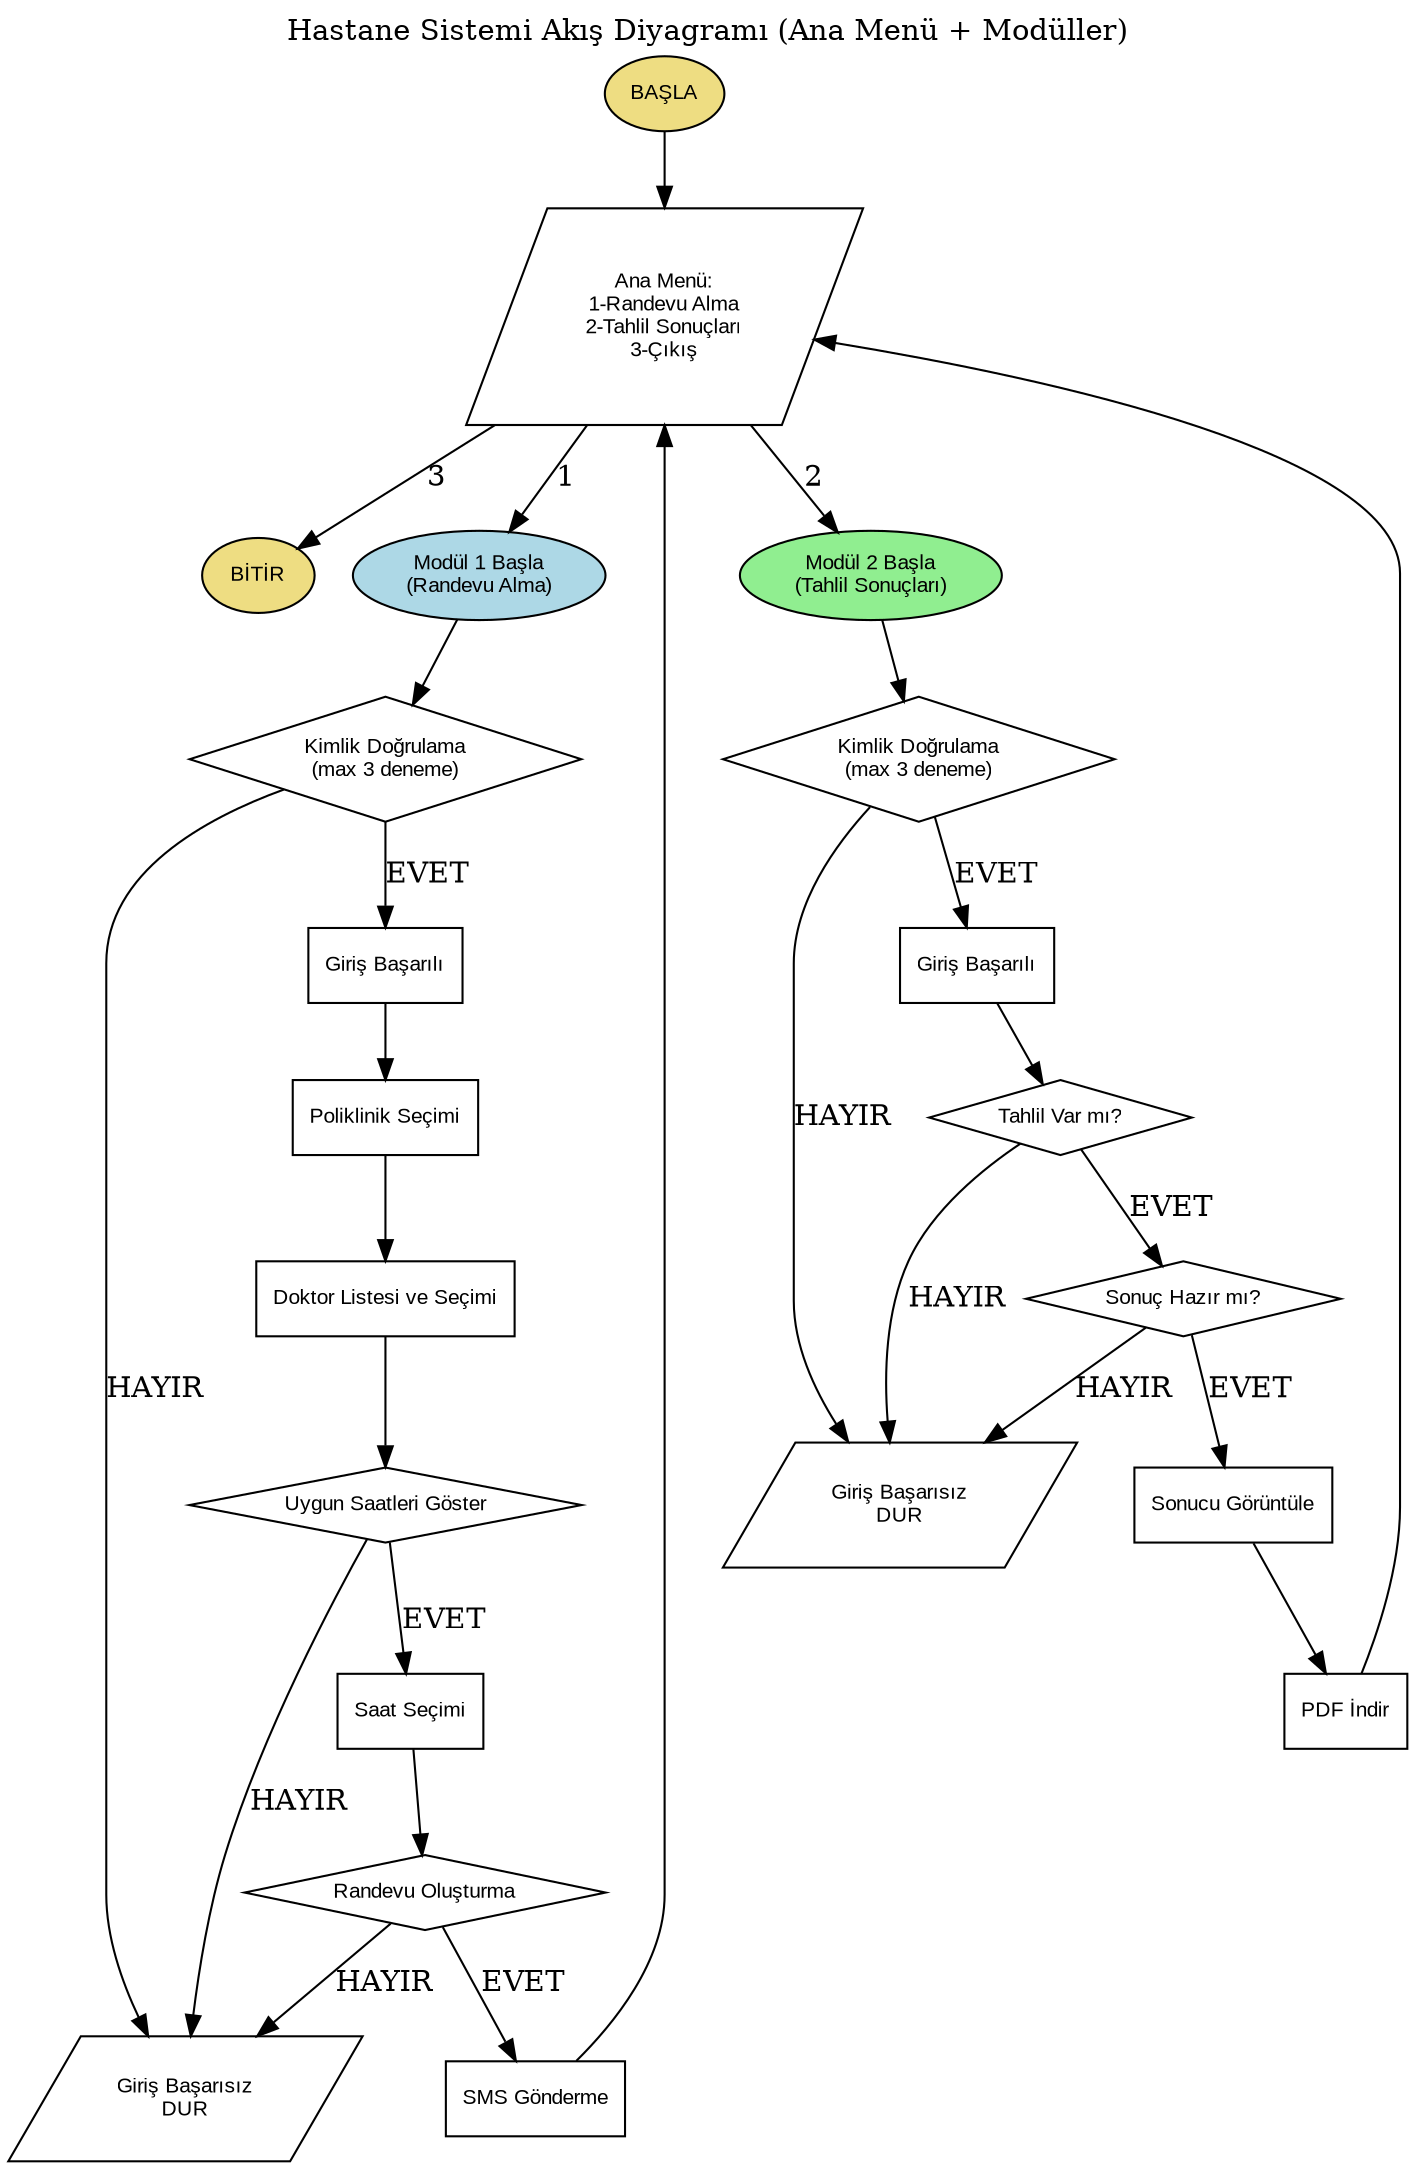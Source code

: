 digraph Hastane_Sistemi {
    rankdir=TB;
    labelloc="t";
    label="Hastane Sistemi Akış Diyagramı (Ana Menü + Modüller)";
    node [fontname="Arial", fontsize=10];

    // --- Ana Menü ---
    start [label="BAŞLA", shape=ellipse, style=filled, fillcolor=lightgoldenrod];
    end [label="BİTİR", shape=ellipse, style=filled, fillcolor=lightgoldenrod];
    menu [label="Ana Menü:\n1-Randevu Alma\n2-Tahlil Sonuçları\n3-Çıkış", shape=parallelogram];

    // --- Modül 1: Randevu Alma ---
    m1_start [label="Modül 1 Başla\n(Randevu Alma)", shape=ellipse, style=filled, fillcolor=lightblue];
    m1_login [label="Kimlik Doğrulama\n(max 3 deneme)", shape=diamond];
    m1_login_success [label="Giriş Başarılı", shape=box];
    m1_login_fail [label="Giriş Başarısız\nDUR", shape=parallelogram];
    m1_poliklinik [label="Poliklinik Seçimi", shape=box];
    m1_doktor [label="Doktor Listesi ve Seçimi", shape=box];
    m1_saat [label="Uygun Saatleri Göster", shape=diamond];
    m1_saat_secim [label="Saat Seçimi", shape=box];
    m1_randevu [label="Randevu Oluşturma", shape=diamond];
    m1_sms [label="SMS Gönderme", shape=box];

    // --- Modül 2: Tahlil Sonuçları ---
    m2_start [label="Modül 2 Başla\n(Tahlil Sonuçları)", shape=ellipse, style=filled, fillcolor=lightgreen];
    m2_login [label="Kimlik Doğrulama\n(max 3 deneme)", shape=diamond];
    m2_login_success [label="Giriş Başarılı", shape=box];
    m2_login_fail [label="Giriş Başarısız\nDUR", shape=parallelogram];
    m2_tahlil_var [label="Tahlil Var mı?", shape=diamond];
    m2_sonuc_hazir [label="Sonuç Hazır mı?", shape=diamond];
    m2_goruntule [label="Sonucu Görüntüle", shape=box];
    m2_pdf [label="PDF İndir", shape=box];

    // --- Ana Menü Okları ---
    start -> menu;
    menu -> m1_start [label="1"];
    menu -> m2_start [label="2"];
    menu -> end [label="3"];

    // --- Modül 1 Akışı ---
    m1_start -> m1_login;
    m1_login -> m1_login_success [label="EVET"];
    m1_login -> m1_login_fail [label="HAYIR"];
    m1_login_success -> m1_poliklinik;
    m1_poliklinik -> m1_doktor;
    m1_doktor -> m1_saat;
    m1_saat -> m1_saat_secim [label="EVET"];
    m1_saat -> m1_login_fail [label="HAYIR"];
    m1_saat_secim -> m1_randevu;
    m1_randevu -> m1_sms [label="EVET"];
    m1_randevu -> m1_login_fail [label="HAYIR"];
    m1_sms -> menu;

    // --- Modül 2 Akışı ---
    m2_start -> m2_login;
    m2_login -> m2_login_success [label="EVET"];
    m2_login -> m2_login_fail [label="HAYIR"];
    m2_login_success -> m2_tahlil_var;
    m2_tahlil_var -> m2_sonuc_hazir [label="EVET"];
    m2_tahlil_var -> m2_login_fail [label="HAYIR"];
    m2_sonuc_hazir -> m2_goruntule [label="EVET"];
    m2_sonuc_hazir -> m2_login_fail [label="HAYIR"];
    m2_goruntule -> m2_pdf;
    m2_pdf -> menu;
}

